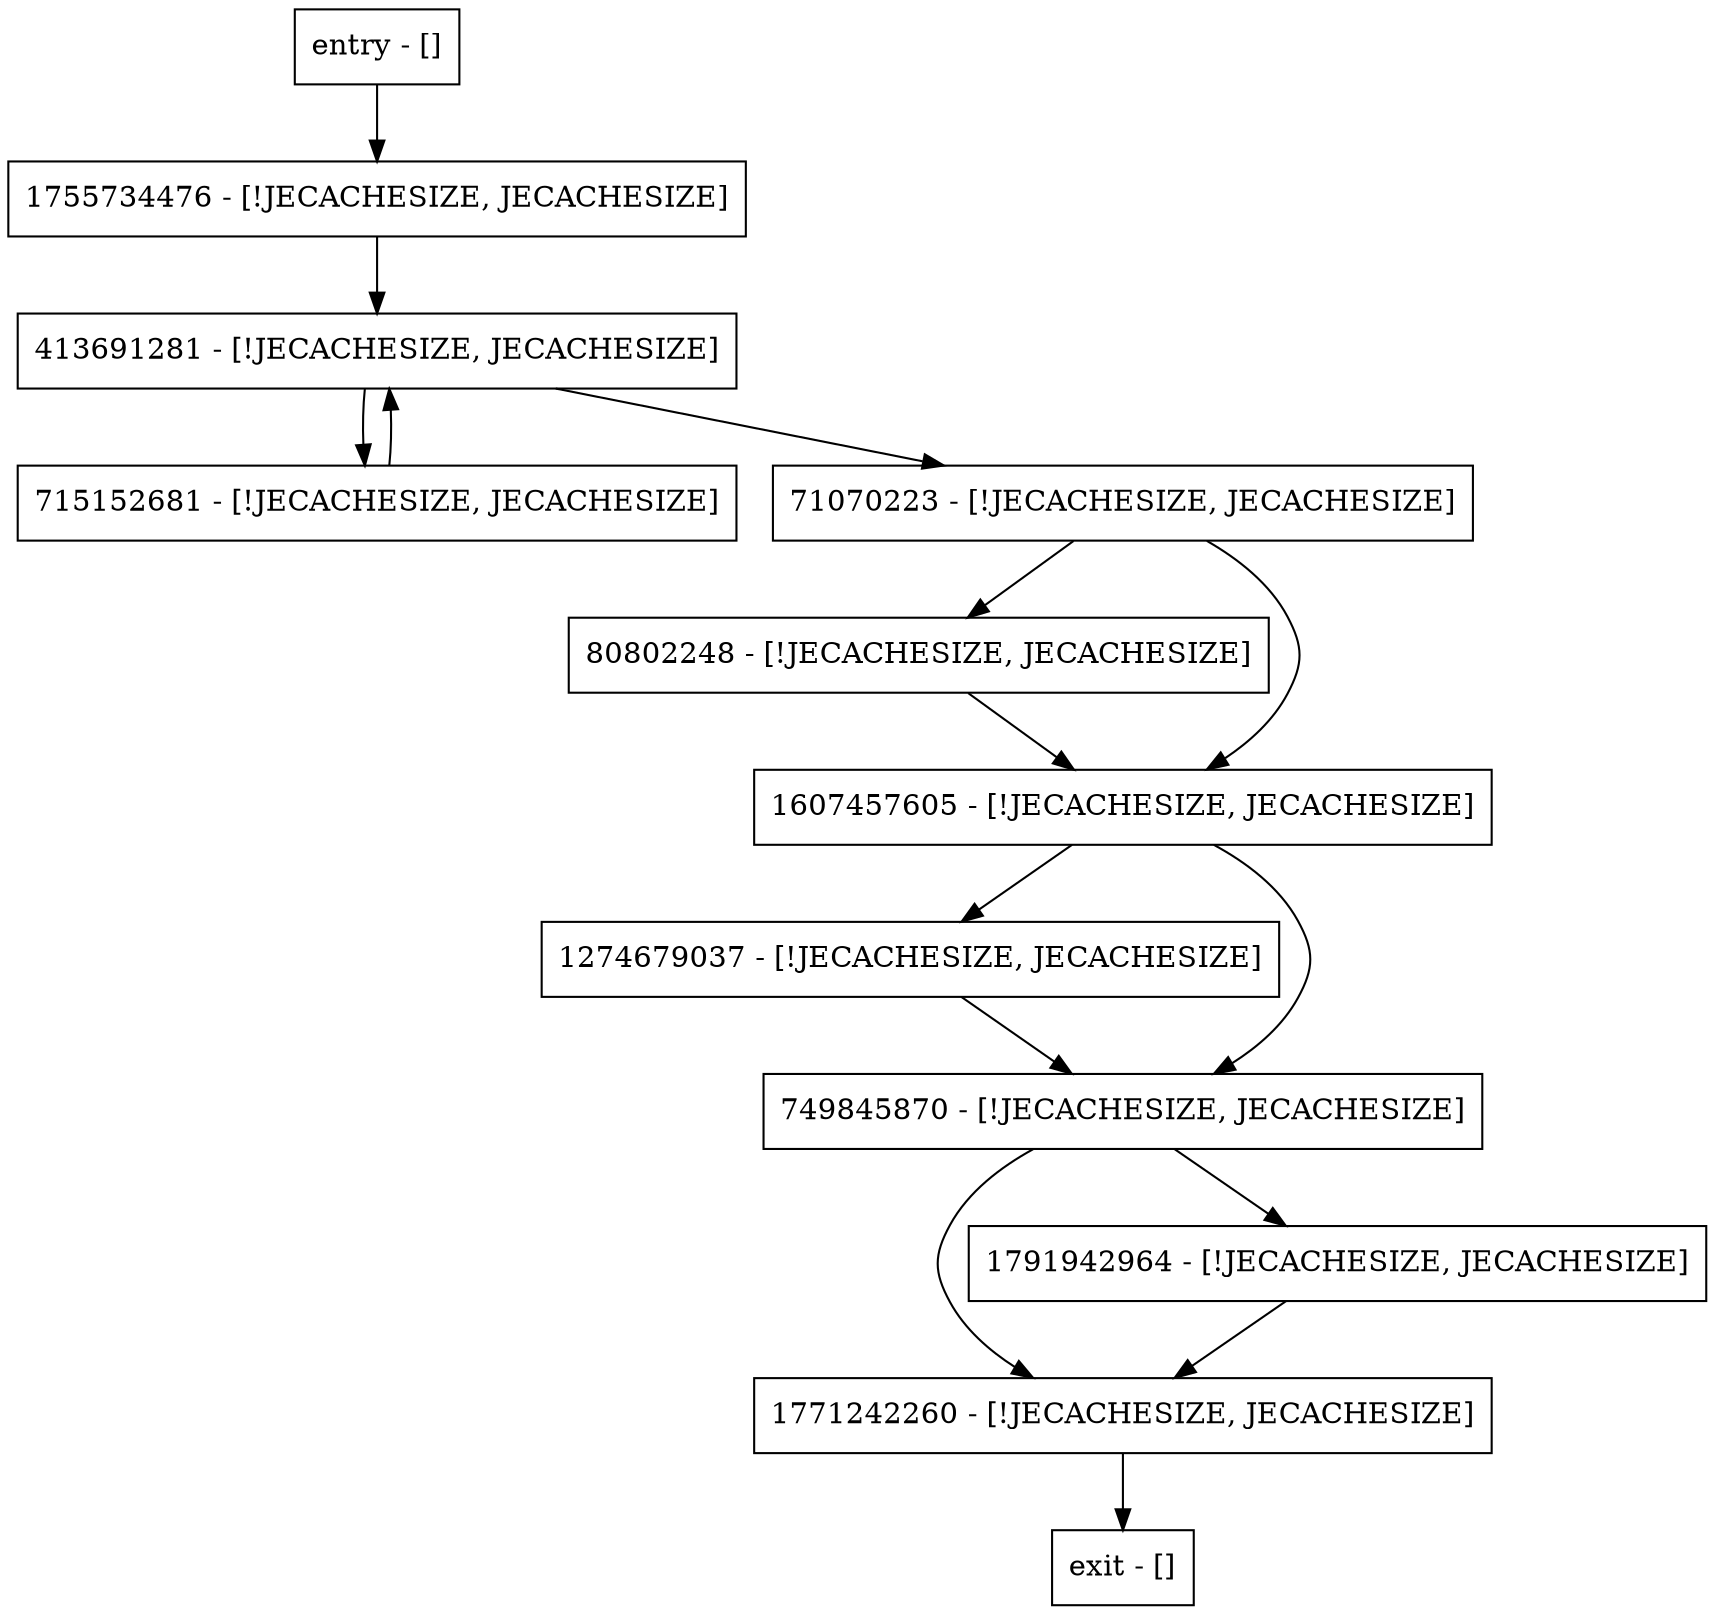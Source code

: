 digraph computeMemorySize {
node [shape=record];
1274679037 [label="1274679037 - [!JECACHESIZE, JECACHESIZE]"];
1771242260 [label="1771242260 - [!JECACHESIZE, JECACHESIZE]"];
715152681 [label="715152681 - [!JECACHESIZE, JECACHESIZE]"];
80802248 [label="80802248 - [!JECACHESIZE, JECACHESIZE]"];
1755734476 [label="1755734476 - [!JECACHESIZE, JECACHESIZE]"];
749845870 [label="749845870 - [!JECACHESIZE, JECACHESIZE]"];
413691281 [label="413691281 - [!JECACHESIZE, JECACHESIZE]"];
entry [label="entry - []"];
exit [label="exit - []"];
1791942964 [label="1791942964 - [!JECACHESIZE, JECACHESIZE]"];
71070223 [label="71070223 - [!JECACHESIZE, JECACHESIZE]"];
1607457605 [label="1607457605 - [!JECACHESIZE, JECACHESIZE]"];
entry;
exit;
1274679037 -> 749845870;
1771242260 -> exit;
715152681 -> 413691281;
80802248 -> 1607457605;
1755734476 -> 413691281;
749845870 -> 1791942964;
749845870 -> 1771242260;
413691281 -> 715152681;
413691281 -> 71070223;
entry -> 1755734476;
1791942964 -> 1771242260;
71070223 -> 1607457605;
71070223 -> 80802248;
1607457605 -> 1274679037;
1607457605 -> 749845870;
}
